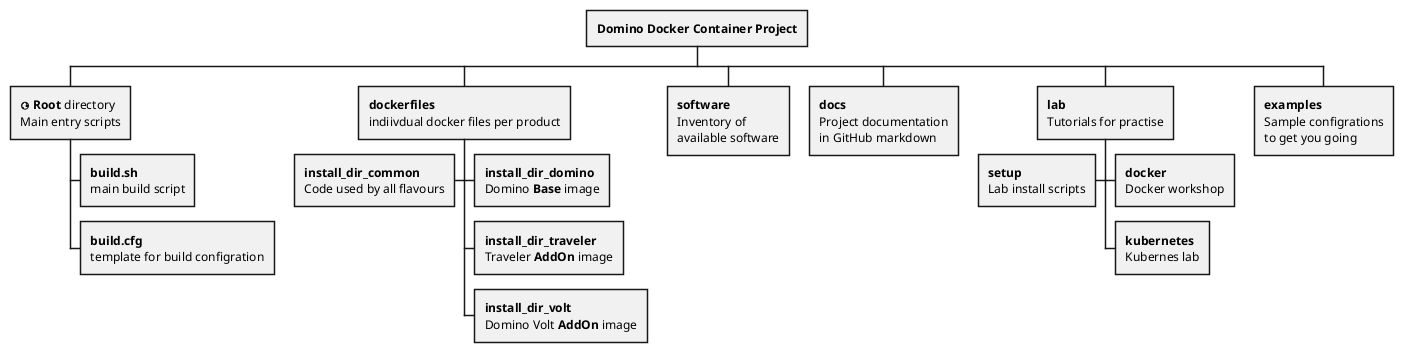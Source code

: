 @startwbs ProjectTree
* **Domino Docker Container Project**
** <&globe> **Root** directory\nMain entry scripts
*** **build.sh**\nmain build script
*** **build.cfg**\ntemplate for build configration
** **dockerfiles**\nindiivdual docker files per product
***< **install_dir_common**\nCode used by all flavours
*** **install_dir_domino**\nDomino **Base** image
*** **install_dir_traveler**\nTraveler **AddOn** image
*** **install_dir_volt**\nDomino Volt **AddOn** image
** **software**\nInventory of\navailable software
** **docs**\nProject documentation\nin GitHub markdown
** **lab**\nTutorials for practise
***< **setup**\nLab install scripts
*** **docker**\nDocker workshop
*** **kubernetes**\nKubernes lab
** **examples**\nSample configrations\nto get you going
@endwbs
